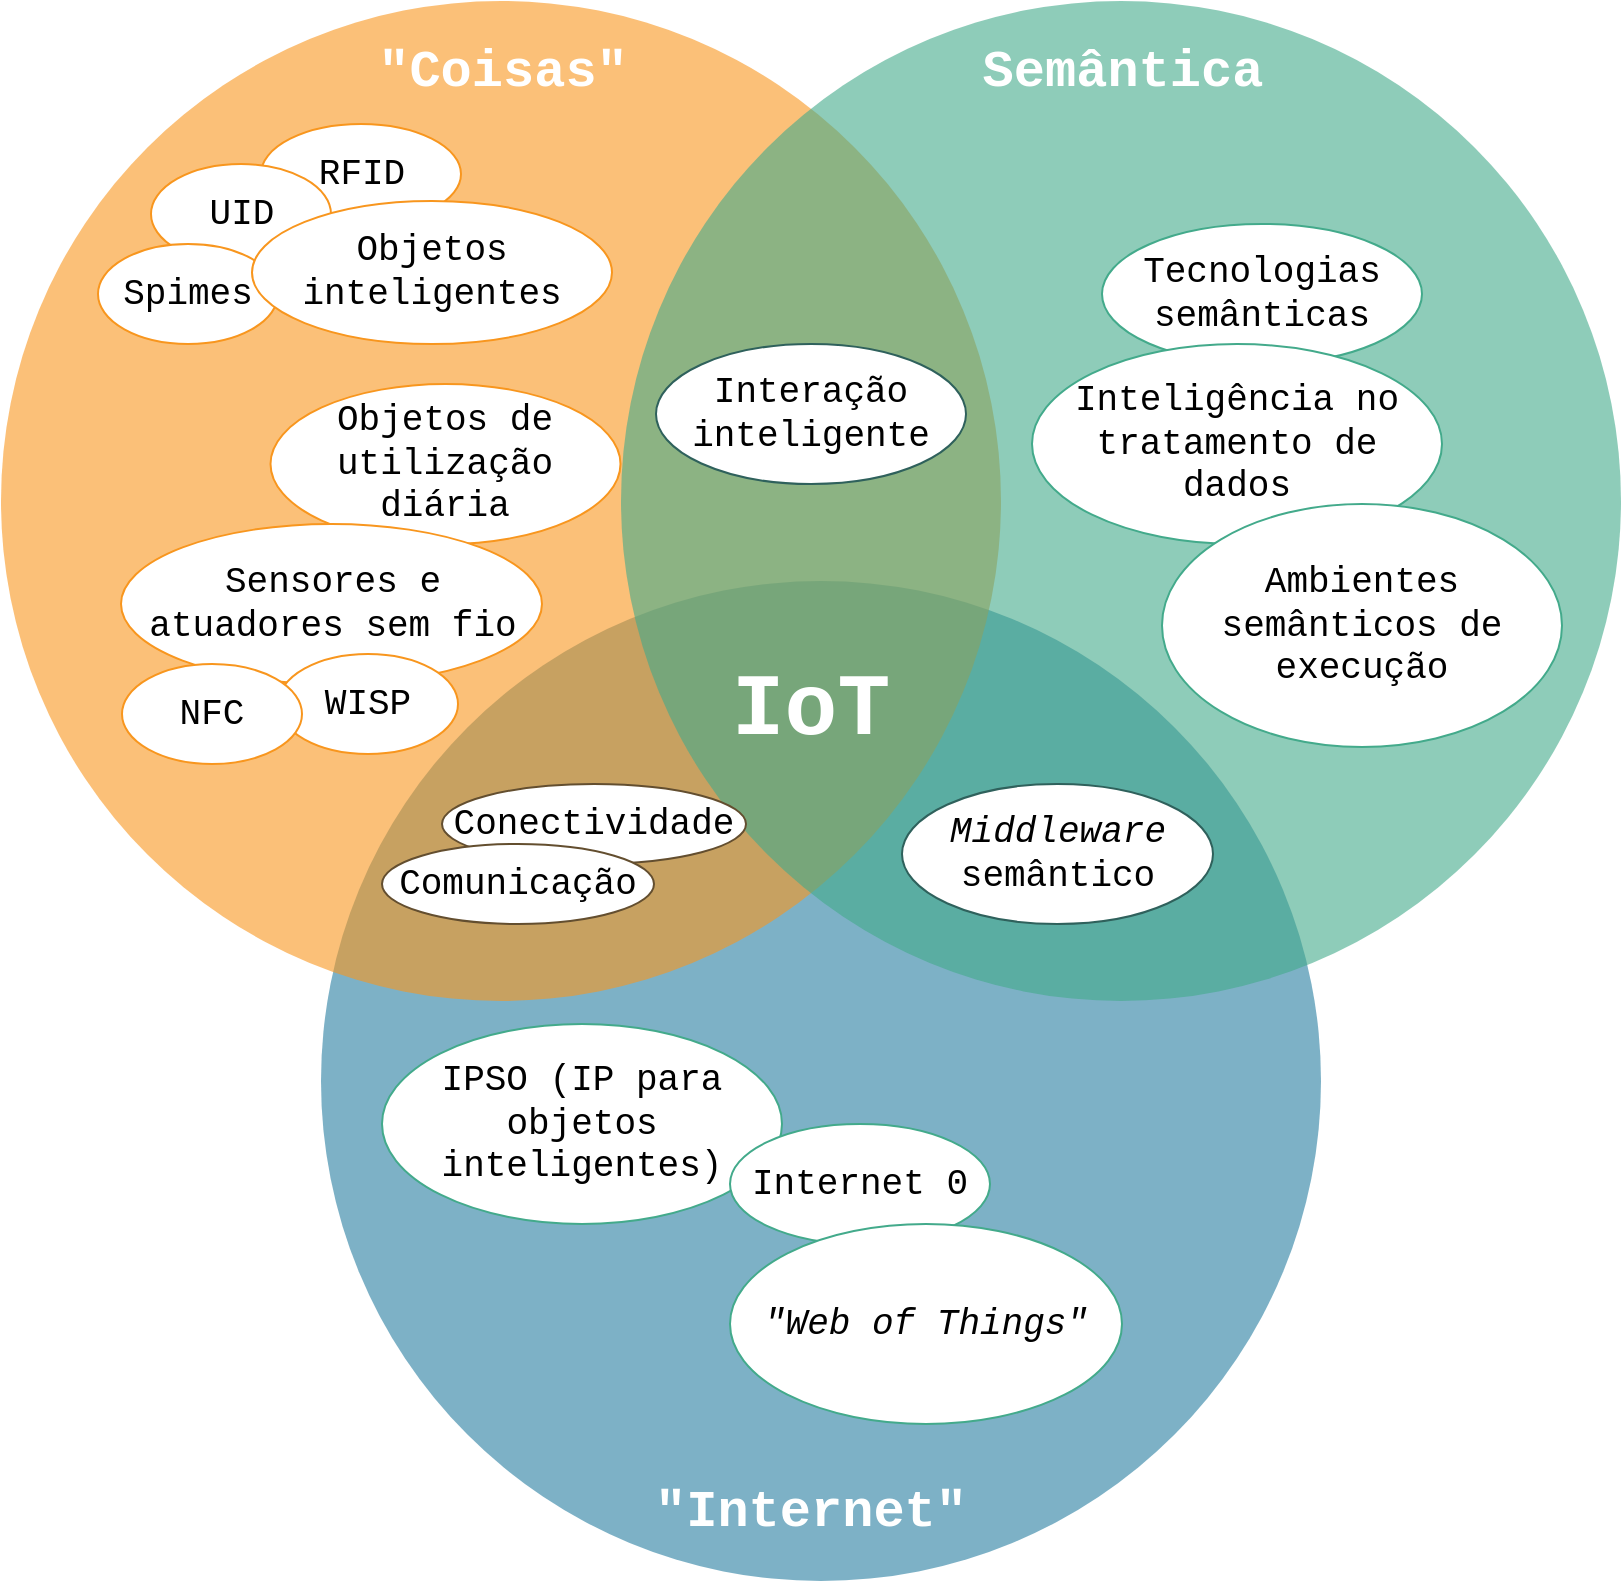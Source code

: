 <mxfile version="21.1.2" type="device">
  <diagram id="3228e29e-7158-1315-38df-8450db1d8a1d" name="Page-1">
    <mxGraphModel dx="1687" dy="1029" grid="1" gridSize="10" guides="1" tooltips="1" connect="1" arrows="1" fold="1" page="1" pageScale="1" pageWidth="1169" pageHeight="827" background="none" math="0" shadow="0">
      <root>
        <mxCell id="0" />
        <mxCell id="1" parent="0" />
        <mxCell id="21531" value="" style="ellipse;fillColor=#277DA1;opacity=60;strokeColor=none;html=1;fontColor=#FFFFFF;" parent="1" vertex="1">
          <mxGeometry x="339.5" y="308.5" width="500" height="500" as="geometry" />
        </mxCell>
        <mxCell id="21532" value="" style="ellipse;fillColor=#F8961E;opacity=60;strokeColor=none;html=1;fontColor=#FFFFFF;" parent="1" vertex="1">
          <mxGeometry x="179.5" y="18.5" width="500" height="500" as="geometry" />
        </mxCell>
        <mxCell id="21533" value="" style="ellipse;fillColor=#43AA8B;opacity=60;strokeColor=none;html=1;fontColor=#FFFFFF;" parent="1" vertex="1">
          <mxGeometry x="489.5" y="18.5" width="500" height="500" as="geometry" />
        </mxCell>
        <mxCell id="21534" value="&lt;b style=&quot;font-size: 26px;&quot;&gt;&quot;Coisas&quot;&lt;/b&gt;" style="text;fontSize=26;align=center;verticalAlign=middle;html=1;fontColor=#FFFFFF;fontFamily=Courier New;" parent="1" vertex="1">
          <mxGeometry x="334.5" y="18.5" width="190" height="70" as="geometry" />
        </mxCell>
        <mxCell id="21535" value="&lt;b style=&quot;font-size: 26px;&quot;&gt;Semântica&lt;/b&gt;" style="text;fontSize=26;align=center;verticalAlign=middle;html=1;fontColor=#FFFFFF;fontFamily=Courier New;" parent="1" vertex="1">
          <mxGeometry x="644.5" y="18.5" width="190" height="70" as="geometry" />
        </mxCell>
        <mxCell id="21536" value="&lt;b style=&quot;font-size: 26px;&quot;&gt;&quot;Internet&quot;&lt;/b&gt;" style="text;fontSize=26;align=center;verticalAlign=middle;html=1;fontColor=#FFFFFF;fontFamily=Courier New;" parent="1" vertex="1">
          <mxGeometry x="489.25" y="738.5" width="190" height="70" as="geometry" />
        </mxCell>
        <mxCell id="21540" value="&lt;span&gt;&lt;font style=&quot;font-size: 44px;&quot;&gt;IoT&lt;/font&gt;&lt;/span&gt;" style="text;align=center;html=1;fontColor=#FFFFFF;fontSize=16;strokeColor=none;fontStyle=1;fontFamily=Courier New;" parent="1" vertex="1">
          <mxGeometry x="544" y="340" width="80.5" height="60" as="geometry" />
        </mxCell>
        <mxCell id="K1vJpyjOpzzqGWFiFT8--21540" value="RFID" style="ellipse;whiteSpace=wrap;html=1;strokeColor=#F8961E;fontSize=18;fontFamily=Courier New;" parent="1" vertex="1">
          <mxGeometry x="309.5" y="80" width="100" height="50" as="geometry" />
        </mxCell>
        <mxCell id="K1vJpyjOpzzqGWFiFT8--21541" value="UID" style="ellipse;whiteSpace=wrap;html=1;strokeColor=#F8961E;fontSize=18;fontFamily=Courier New;" parent="1" vertex="1">
          <mxGeometry x="254.5" y="100" width="90" height="50" as="geometry" />
        </mxCell>
        <mxCell id="K1vJpyjOpzzqGWFiFT8--21542" value="Spimes" style="ellipse;whiteSpace=wrap;html=1;strokeColor=#F8961E;fontSize=18;fontFamily=Courier New;" parent="1" vertex="1">
          <mxGeometry x="228" y="140" width="90" height="50" as="geometry" />
        </mxCell>
        <mxCell id="K1vJpyjOpzzqGWFiFT8--21543" value="Objetos inteligentes" style="ellipse;whiteSpace=wrap;html=1;strokeColor=#F8961E;fontSize=18;fontFamily=Courier New;" parent="1" vertex="1">
          <mxGeometry x="305" y="118.5" width="180" height="71.5" as="geometry" />
        </mxCell>
        <mxCell id="K1vJpyjOpzzqGWFiFT8--21548" value="Objetos de utilização diária" style="ellipse;whiteSpace=wrap;html=1;strokeColor=#F8961E;fontSize=18;fontFamily=Courier New;" parent="1" vertex="1">
          <mxGeometry x="314.25" y="210" width="175" height="80" as="geometry" />
        </mxCell>
        <mxCell id="K1vJpyjOpzzqGWFiFT8--21545" value="Sensores e atuadores sem fio" style="ellipse;whiteSpace=wrap;html=1;strokeColor=#F8961E;fontSize=18;fontFamily=Courier New;" parent="1" vertex="1">
          <mxGeometry x="239.5" y="280" width="210.5" height="80" as="geometry" />
        </mxCell>
        <mxCell id="K1vJpyjOpzzqGWFiFT8--21547" value="WISP" style="ellipse;whiteSpace=wrap;html=1;strokeColor=#F8961E;fontSize=18;fontFamily=Courier New;" parent="1" vertex="1">
          <mxGeometry x="318" y="345" width="90" height="50" as="geometry" />
        </mxCell>
        <mxCell id="K1vJpyjOpzzqGWFiFT8--21546" value="NFC" style="ellipse;whiteSpace=wrap;html=1;strokeColor=#F8961E;fontSize=18;fontFamily=Courier New;" parent="1" vertex="1">
          <mxGeometry x="240" y="350" width="90" height="50" as="geometry" />
        </mxCell>
        <mxCell id="K1vJpyjOpzzqGWFiFT8--21550" value="Conectividade" style="ellipse;whiteSpace=wrap;html=1;strokeColor=#634E2F;fontSize=18;fontFamily=Courier New;" parent="1" vertex="1">
          <mxGeometry x="400" y="410" width="152" height="40" as="geometry" />
        </mxCell>
        <mxCell id="K1vJpyjOpzzqGWFiFT8--21551" value="Comunicação" style="ellipse;whiteSpace=wrap;html=1;strokeColor=#634E2F;fontSize=18;fontFamily=Courier New;" parent="1" vertex="1">
          <mxGeometry x="370" y="440" width="136" height="40" as="geometry" />
        </mxCell>
        <mxCell id="K1vJpyjOpzzqGWFiFT8--21553" value="&lt;i style=&quot;border-color: var(--border-color);&quot;&gt;Middleware&lt;br&gt;&lt;/i&gt;semântico" style="ellipse;whiteSpace=wrap;html=1;strokeColor=#2F615C;fontSize=18;fontFamily=Courier New;" parent="1" vertex="1">
          <mxGeometry x="630" y="410" width="155.5" height="70" as="geometry" />
        </mxCell>
        <mxCell id="K1vJpyjOpzzqGWFiFT8--21554" value="Interação inteligente" style="ellipse;whiteSpace=wrap;html=1;strokeColor=#2F615C;fontSize=18;fontFamily=Courier New;" parent="1" vertex="1">
          <mxGeometry x="507" y="190" width="155" height="70" as="geometry" />
        </mxCell>
        <mxCell id="K1vJpyjOpzzqGWFiFT8--21555" value="Tecnologias semânticas" style="ellipse;whiteSpace=wrap;html=1;strokeColor=#43AA8B;fontSize=18;fontFamily=Courier New;" parent="1" vertex="1">
          <mxGeometry x="730" y="130" width="160" height="70" as="geometry" />
        </mxCell>
        <mxCell id="K1vJpyjOpzzqGWFiFT8--21556" value="Inteligência no tratamento de dados" style="ellipse;whiteSpace=wrap;html=1;strokeColor=#43AA8B;fontSize=18;fontFamily=Courier New;" parent="1" vertex="1">
          <mxGeometry x="695" y="190" width="205" height="100" as="geometry" />
        </mxCell>
        <mxCell id="K1vJpyjOpzzqGWFiFT8--21557" value="Ambientes semânticos de execução" style="ellipse;whiteSpace=wrap;html=1;strokeColor=#43AA8B;fontSize=18;fontFamily=Courier New;" parent="1" vertex="1">
          <mxGeometry x="760" y="270" width="200" height="121.5" as="geometry" />
        </mxCell>
        <mxCell id="K1vJpyjOpzzqGWFiFT8--21558" value="IPSO (IP para objetos inteligentes)" style="ellipse;whiteSpace=wrap;html=1;strokeColor=#43AA8B;fontSize=18;fontFamily=Courier New;" parent="1" vertex="1">
          <mxGeometry x="370" y="530" width="200" height="100" as="geometry" />
        </mxCell>
        <mxCell id="K1vJpyjOpzzqGWFiFT8--21559" value="Internet 0" style="ellipse;whiteSpace=wrap;html=1;strokeColor=#43AA8B;fontSize=18;fontFamily=Courier New;" parent="1" vertex="1">
          <mxGeometry x="544" y="580" width="130" height="60" as="geometry" />
        </mxCell>
        <mxCell id="K1vJpyjOpzzqGWFiFT8--21560" value="&lt;i&gt;&quot;Web of Things&quot;&lt;/i&gt;" style="ellipse;whiteSpace=wrap;html=1;strokeColor=#43AA8B;fontSize=18;fontFamily=Courier New;" parent="1" vertex="1">
          <mxGeometry x="544" y="630" width="196" height="100" as="geometry" />
        </mxCell>
      </root>
    </mxGraphModel>
  </diagram>
</mxfile>
